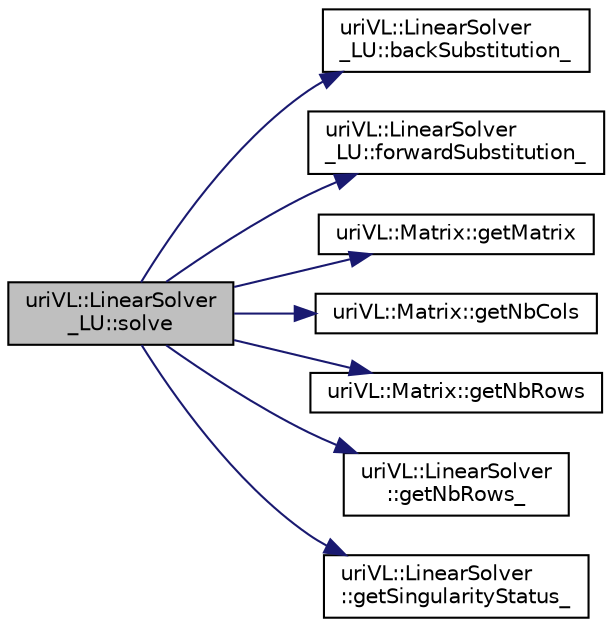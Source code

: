 digraph "uriVL::LinearSolver_LU::solve"
{
  edge [fontname="Helvetica",fontsize="10",labelfontname="Helvetica",labelfontsize="10"];
  node [fontname="Helvetica",fontsize="10",shape=record];
  rankdir="LR";
  Node1 [label="uriVL::LinearSolver\l_LU::solve",height=0.2,width=0.4,color="black", fillcolor="grey75", style="filled", fontcolor="black"];
  Node1 -> Node2 [color="midnightblue",fontsize="10",style="solid",fontname="Helvetica"];
  Node2 [label="uriVL::LinearSolver\l_LU::backSubstitution_",height=0.2,width=0.4,color="black", fillcolor="white", style="filled",URL="$classuriVL_1_1LinearSolver__LU.html#ad8b2fad0ca7733a6730056d9e1af8bd8",tooltip="Solves an upper-triangular SLE. "];
  Node1 -> Node3 [color="midnightblue",fontsize="10",style="solid",fontname="Helvetica"];
  Node3 [label="uriVL::LinearSolver\l_LU::forwardSubstitution_",height=0.2,width=0.4,color="black", fillcolor="white", style="filled",URL="$classuriVL_1_1LinearSolver__LU.html#af1c96641a58a7f2d25891ae6dfa31c35",tooltip="Solves a unit-diagonal lower-triangular SLE. "];
  Node1 -> Node4 [color="midnightblue",fontsize="10",style="solid",fontname="Helvetica"];
  Node4 [label="uriVL::Matrix::getMatrix",height=0.2,width=0.4,color="black", fillcolor="white", style="filled",URL="$classuriVL_1_1Matrix.html#a29c91cadbe9ad1e2ec93d51711348f77",tooltip="Returns a read-only pointer to the matrix data. "];
  Node1 -> Node5 [color="midnightblue",fontsize="10",style="solid",fontname="Helvetica"];
  Node5 [label="uriVL::Matrix::getNbCols",height=0.2,width=0.4,color="black", fillcolor="white", style="filled",URL="$classuriVL_1_1Matrix.html#ad31ec31b060abc8b63e04d670acc1041",tooltip="This function returns a int corresponding to the number of columns in this "];
  Node1 -> Node6 [color="midnightblue",fontsize="10",style="solid",fontname="Helvetica"];
  Node6 [label="uriVL::Matrix::getNbRows",height=0.2,width=0.4,color="black", fillcolor="white", style="filled",URL="$classuriVL_1_1Matrix.html#a15c065f33d719d09ec6158dc46af09aa",tooltip="This function returns a int corresponding to the number of rows in this "];
  Node1 -> Node7 [color="midnightblue",fontsize="10",style="solid",fontname="Helvetica"];
  Node7 [label="uriVL::LinearSolver\l::getNbRows_",height=0.2,width=0.4,color="black", fillcolor="white", style="filled",URL="$classuriVL_1_1LinearSolver.html#a868b3f6b162b3fa07802280db3ed4221",tooltip="Reports the number of rows of the solver&#39;s matrix. "];
  Node1 -> Node8 [color="midnightblue",fontsize="10",style="solid",fontname="Helvetica"];
  Node8 [label="uriVL::LinearSolver\l::getSingularityStatus_",height=0.2,width=0.4,color="black", fillcolor="white", style="filled",URL="$classuriVL_1_1LinearSolver.html#a81690b71748d8228c35045ea2e38b220",tooltip="Get the singularityStatus_. "];
}
